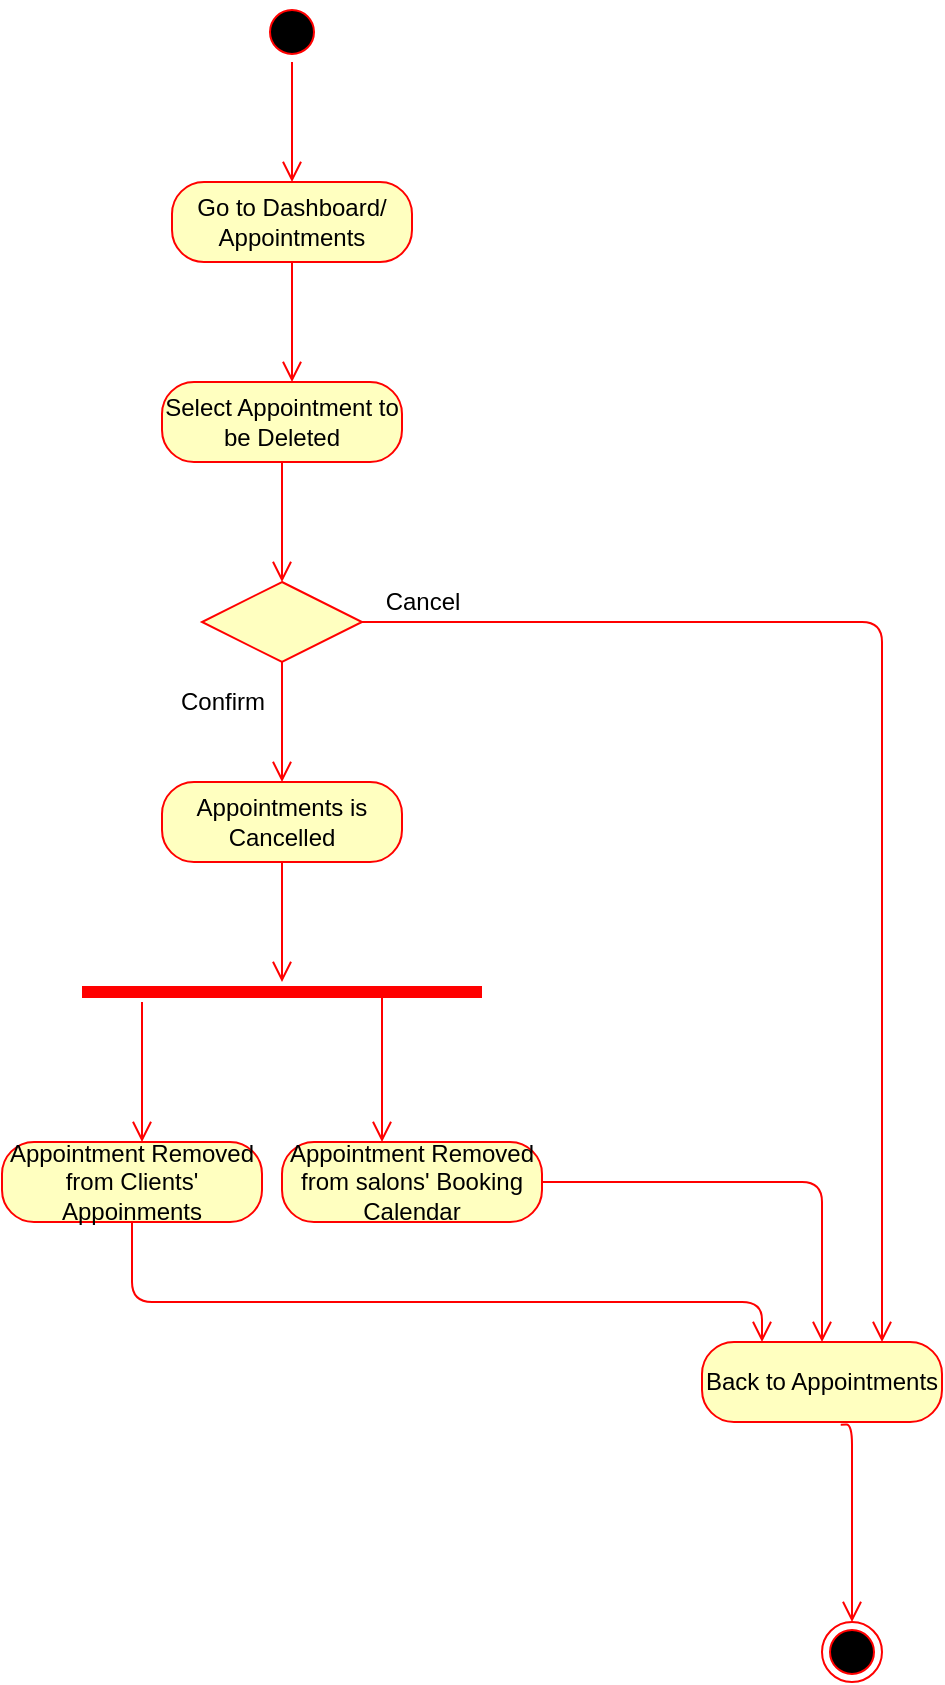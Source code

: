 <mxfile version="13.1.3" type="github">
  <diagram id="gfRswce91vyBvygHPGdX" name="Page-1">
    <mxGraphModel dx="782" dy="469" grid="1" gridSize="10" guides="1" tooltips="1" connect="1" arrows="1" fold="1" page="1" pageScale="1" pageWidth="827" pageHeight="1169" math="0" shadow="0">
      <root>
        <mxCell id="0" />
        <mxCell id="1" parent="0" />
        <mxCell id="p-vbMajEs-7GTMGcDb5m-1" value="" style="ellipse;html=1;shape=startState;fillColor=#000000;strokeColor=#ff0000;" parent="1" vertex="1">
          <mxGeometry x="370" y="30" width="30" height="30" as="geometry" />
        </mxCell>
        <mxCell id="p-vbMajEs-7GTMGcDb5m-2" value="" style="edgeStyle=orthogonalEdgeStyle;html=1;verticalAlign=bottom;endArrow=open;endSize=8;strokeColor=#ff0000;" parent="1" source="p-vbMajEs-7GTMGcDb5m-1" edge="1">
          <mxGeometry relative="1" as="geometry">
            <mxPoint x="385" y="120" as="targetPoint" />
          </mxGeometry>
        </mxCell>
        <mxCell id="p-vbMajEs-7GTMGcDb5m-3" value="Go to Dashboard/ Appointments" style="rounded=1;whiteSpace=wrap;html=1;arcSize=40;fontColor=#000000;fillColor=#ffffc0;strokeColor=#ff0000;" parent="1" vertex="1">
          <mxGeometry x="325" y="120" width="120" height="40" as="geometry" />
        </mxCell>
        <mxCell id="p-vbMajEs-7GTMGcDb5m-4" value="" style="edgeStyle=orthogonalEdgeStyle;html=1;verticalAlign=bottom;endArrow=open;endSize=8;strokeColor=#ff0000;" parent="1" source="p-vbMajEs-7GTMGcDb5m-3" edge="1">
          <mxGeometry relative="1" as="geometry">
            <mxPoint x="385" y="220" as="targetPoint" />
          </mxGeometry>
        </mxCell>
        <mxCell id="p-vbMajEs-7GTMGcDb5m-5" value="Select Appointment to be Deleted" style="rounded=1;whiteSpace=wrap;html=1;arcSize=40;fontColor=#000000;fillColor=#ffffc0;strokeColor=#ff0000;" parent="1" vertex="1">
          <mxGeometry x="320" y="220" width="120" height="40" as="geometry" />
        </mxCell>
        <mxCell id="p-vbMajEs-7GTMGcDb5m-6" value="" style="edgeStyle=orthogonalEdgeStyle;html=1;verticalAlign=bottom;endArrow=open;endSize=8;strokeColor=#ff0000;" parent="1" source="p-vbMajEs-7GTMGcDb5m-5" edge="1">
          <mxGeometry relative="1" as="geometry">
            <mxPoint x="380" y="320" as="targetPoint" />
          </mxGeometry>
        </mxCell>
        <mxCell id="p-vbMajEs-7GTMGcDb5m-7" value="" style="rhombus;whiteSpace=wrap;html=1;fillColor=#ffffc0;strokeColor=#ff0000;" parent="1" vertex="1">
          <mxGeometry x="340" y="320" width="80" height="40" as="geometry" />
        </mxCell>
        <mxCell id="p-vbMajEs-7GTMGcDb5m-8" value="" style="edgeStyle=orthogonalEdgeStyle;html=1;align=left;verticalAlign=bottom;endArrow=open;endSize=8;strokeColor=#ff0000;entryX=0.75;entryY=0;entryDx=0;entryDy=0;" parent="1" source="p-vbMajEs-7GTMGcDb5m-7" target="p-vbMajEs-7GTMGcDb5m-12" edge="1">
          <mxGeometry x="-1" relative="1" as="geometry">
            <mxPoint x="520" y="340" as="targetPoint" />
          </mxGeometry>
        </mxCell>
        <mxCell id="p-vbMajEs-7GTMGcDb5m-9" value="" style="edgeStyle=orthogonalEdgeStyle;html=1;align=left;verticalAlign=top;endArrow=open;endSize=8;strokeColor=#ff0000;" parent="1" source="p-vbMajEs-7GTMGcDb5m-7" edge="1">
          <mxGeometry x="1" y="67" relative="1" as="geometry">
            <mxPoint x="380" y="420" as="targetPoint" />
            <mxPoint x="-7" y="30" as="offset" />
          </mxGeometry>
        </mxCell>
        <mxCell id="p-vbMajEs-7GTMGcDb5m-10" value="Cancel" style="text;html=1;align=center;verticalAlign=middle;resizable=0;points=[];autosize=1;" parent="1" vertex="1">
          <mxGeometry x="425" y="320" width="50" height="20" as="geometry" />
        </mxCell>
        <mxCell id="p-vbMajEs-7GTMGcDb5m-11" value="Confirm" style="text;html=1;align=center;verticalAlign=middle;resizable=0;points=[];autosize=1;" parent="1" vertex="1">
          <mxGeometry x="320" y="370" width="60" height="20" as="geometry" />
        </mxCell>
        <mxCell id="p-vbMajEs-7GTMGcDb5m-12" value="Back to Appointments" style="rounded=1;whiteSpace=wrap;html=1;arcSize=40;fontColor=#000000;fillColor=#ffffc0;strokeColor=#ff0000;" parent="1" vertex="1">
          <mxGeometry x="590" y="700" width="120" height="40" as="geometry" />
        </mxCell>
        <mxCell id="p-vbMajEs-7GTMGcDb5m-14" value="Appointments is Cancelled" style="rounded=1;whiteSpace=wrap;html=1;arcSize=40;fontColor=#000000;fillColor=#ffffc0;strokeColor=#ff0000;" parent="1" vertex="1">
          <mxGeometry x="320" y="420" width="120" height="40" as="geometry" />
        </mxCell>
        <mxCell id="p-vbMajEs-7GTMGcDb5m-15" value="" style="edgeStyle=orthogonalEdgeStyle;html=1;verticalAlign=bottom;endArrow=open;endSize=8;strokeColor=#ff0000;" parent="1" source="p-vbMajEs-7GTMGcDb5m-14" edge="1">
          <mxGeometry relative="1" as="geometry">
            <mxPoint x="380" y="520" as="targetPoint" />
          </mxGeometry>
        </mxCell>
        <mxCell id="p-vbMajEs-7GTMGcDb5m-16" value="" style="shape=line;html=1;strokeWidth=6;strokeColor=#ff0000;" parent="1" vertex="1">
          <mxGeometry x="280" y="520" width="200" height="10" as="geometry" />
        </mxCell>
        <mxCell id="p-vbMajEs-7GTMGcDb5m-17" value="" style="edgeStyle=orthogonalEdgeStyle;html=1;verticalAlign=bottom;endArrow=open;endSize=8;strokeColor=#ff0000;" parent="1" source="p-vbMajEs-7GTMGcDb5m-16" edge="1">
          <mxGeometry relative="1" as="geometry">
            <mxPoint x="310" y="600" as="targetPoint" />
            <Array as="points">
              <mxPoint x="310" y="600" />
            </Array>
          </mxGeometry>
        </mxCell>
        <mxCell id="p-vbMajEs-7GTMGcDb5m-18" value="&lt;span style=&quot;color: rgba(0 , 0 , 0 , 0) ; font-family: monospace ; font-size: 0px&quot;&gt;%3CmxGraphModel%3E%3Croot%3E%3CmxCell%20id%3D%220%22%2F%3E%3CmxCell%20id%3D%221%22%20parent%3D%220%22%2F%3E%3CmxCell%20id%3D%222%22%20value%3D%22%22%20style%3D%22shape%3Dline%3Bhtml%3D1%3BstrokeWidth%3D6%3BstrokeColor%3D%23ff0000%3B%22%20vertex%3D%221%22%20parent%3D%221%22%3E%3CmxGeometry%20x%3D%22280%22%20y%3D%22520%22%20width%3D%22200%22%20height%3D%2210%22%20as%3D%22geometry%22%2F%3E%3C%2FmxCell%3E%3CmxCell%20id%3D%223%22%20value%3D%22%22%20style%3D%22edgeStyle%3DorthogonalEdgeStyle%3Bhtml%3D1%3BverticalAlign%3Dbottom%3BendArrow%3Dopen%3BendSize%3D8%3BstrokeColor%3D%23ff0000%3B%22%20edge%3D%221%22%20source%3D%222%22%20parent%3D%221%22%3E%3CmxGeometry%20relative%3D%221%22%20as%3D%22geometry%22%3E%3CmxPoint%20x%3D%22380%22%20y%3D%22600%22%20as%3D%22targetPoint%22%2F%3E%3C%2FmxGeometry%3E%3C%2FmxCell%3E%3C%2Froot%3E%3C%2FmxGraphModel%3E&lt;/span&gt;" style="text;html=1;align=center;verticalAlign=middle;resizable=0;points=[];autosize=1;" parent="1" vertex="1">
          <mxGeometry x="409" y="563" width="20" height="20" as="geometry" />
        </mxCell>
        <mxCell id="p-vbMajEs-7GTMGcDb5m-19" value="" style="edgeStyle=orthogonalEdgeStyle;html=1;verticalAlign=bottom;endArrow=open;endSize=8;strokeColor=#ff0000;exitX=0.75;exitY=0.5;exitDx=0;exitDy=0;exitPerimeter=0;" parent="1" source="p-vbMajEs-7GTMGcDb5m-16" edge="1">
          <mxGeometry relative="1" as="geometry">
            <mxPoint x="430" y="600" as="targetPoint" />
            <mxPoint x="320" y="540" as="sourcePoint" />
            <Array as="points">
              <mxPoint x="430" y="580" />
              <mxPoint x="430" y="580" />
            </Array>
          </mxGeometry>
        </mxCell>
        <mxCell id="p-vbMajEs-7GTMGcDb5m-20" value="Appointment Removed from Clients&#39; Appoinments" style="rounded=1;whiteSpace=wrap;html=1;arcSize=40;fontColor=#000000;fillColor=#ffffc0;strokeColor=#ff0000;" parent="1" vertex="1">
          <mxGeometry x="240" y="600" width="130" height="40" as="geometry" />
        </mxCell>
        <mxCell id="p-vbMajEs-7GTMGcDb5m-21" value="" style="edgeStyle=orthogonalEdgeStyle;html=1;verticalAlign=bottom;endArrow=open;endSize=8;strokeColor=#ff0000;entryX=0.25;entryY=0;entryDx=0;entryDy=0;" parent="1" source="p-vbMajEs-7GTMGcDb5m-20" target="p-vbMajEs-7GTMGcDb5m-12" edge="1">
          <mxGeometry relative="1" as="geometry">
            <mxPoint x="452.6" y="754.67" as="targetPoint" />
            <Array as="points">
              <mxPoint x="305" y="680" />
              <mxPoint x="620" y="680" />
            </Array>
          </mxGeometry>
        </mxCell>
        <mxCell id="p-vbMajEs-7GTMGcDb5m-22" value="Appointment Removed from salons&#39; Booking Calendar" style="rounded=1;whiteSpace=wrap;html=1;arcSize=40;fontColor=#000000;fillColor=#ffffc0;strokeColor=#ff0000;" parent="1" vertex="1">
          <mxGeometry x="380" y="600" width="130" height="40" as="geometry" />
        </mxCell>
        <mxCell id="p-vbMajEs-7GTMGcDb5m-23" value="" style="edgeStyle=orthogonalEdgeStyle;html=1;verticalAlign=bottom;endArrow=open;endSize=8;strokeColor=#ff0000;entryX=0.5;entryY=0;entryDx=0;entryDy=0;" parent="1" source="p-vbMajEs-7GTMGcDb5m-22" target="p-vbMajEs-7GTMGcDb5m-12" edge="1">
          <mxGeometry relative="1" as="geometry">
            <mxPoint x="540" y="510" as="targetPoint" />
          </mxGeometry>
        </mxCell>
        <mxCell id="p-vbMajEs-7GTMGcDb5m-25" value="" style="edgeStyle=orthogonalEdgeStyle;html=1;verticalAlign=bottom;endArrow=open;endSize=8;strokeColor=#ff0000;exitX=0.578;exitY=1.033;exitDx=0;exitDy=0;exitPerimeter=0;" parent="1" source="p-vbMajEs-7GTMGcDb5m-12" edge="1">
          <mxGeometry relative="1" as="geometry">
            <mxPoint x="665" y="840" as="targetPoint" />
            <Array as="points">
              <mxPoint x="665" y="741" />
            </Array>
            <mxPoint x="514" y="760" as="sourcePoint" />
          </mxGeometry>
        </mxCell>
        <mxCell id="p-vbMajEs-7GTMGcDb5m-26" value="" style="ellipse;html=1;shape=endState;fillColor=#000000;strokeColor=#ff0000;" parent="1" vertex="1">
          <mxGeometry x="650" y="840" width="30" height="30" as="geometry" />
        </mxCell>
      </root>
    </mxGraphModel>
  </diagram>
</mxfile>
